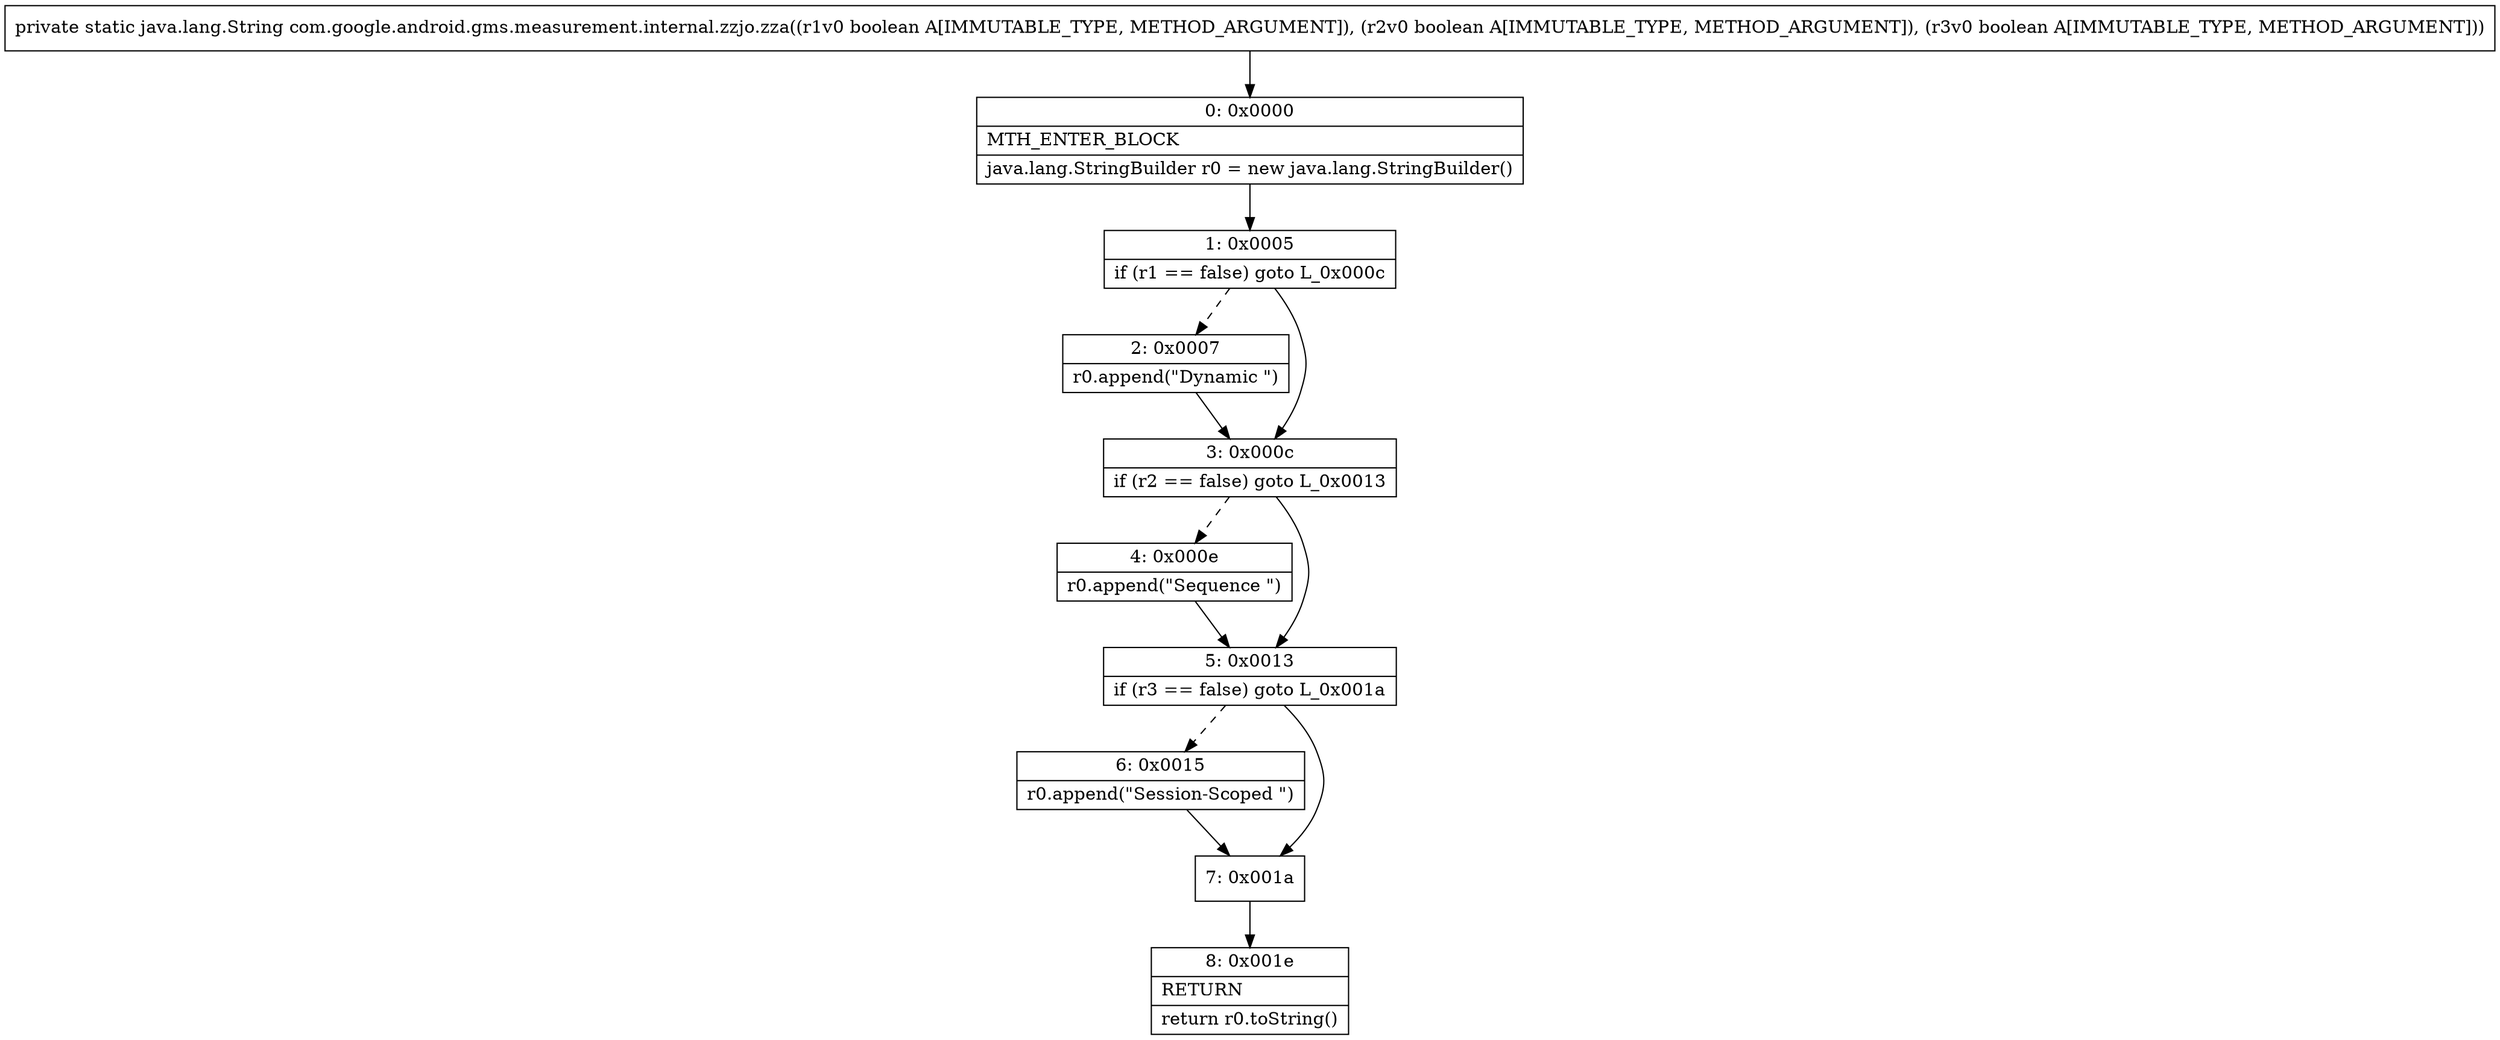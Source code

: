 digraph "CFG forcom.google.android.gms.measurement.internal.zzjo.zza(ZZZ)Ljava\/lang\/String;" {
Node_0 [shape=record,label="{0\:\ 0x0000|MTH_ENTER_BLOCK\l|java.lang.StringBuilder r0 = new java.lang.StringBuilder()\l}"];
Node_1 [shape=record,label="{1\:\ 0x0005|if (r1 == false) goto L_0x000c\l}"];
Node_2 [shape=record,label="{2\:\ 0x0007|r0.append(\"Dynamic \")\l}"];
Node_3 [shape=record,label="{3\:\ 0x000c|if (r2 == false) goto L_0x0013\l}"];
Node_4 [shape=record,label="{4\:\ 0x000e|r0.append(\"Sequence \")\l}"];
Node_5 [shape=record,label="{5\:\ 0x0013|if (r3 == false) goto L_0x001a\l}"];
Node_6 [shape=record,label="{6\:\ 0x0015|r0.append(\"Session\-Scoped \")\l}"];
Node_7 [shape=record,label="{7\:\ 0x001a}"];
Node_8 [shape=record,label="{8\:\ 0x001e|RETURN\l|return r0.toString()\l}"];
MethodNode[shape=record,label="{private static java.lang.String com.google.android.gms.measurement.internal.zzjo.zza((r1v0 boolean A[IMMUTABLE_TYPE, METHOD_ARGUMENT]), (r2v0 boolean A[IMMUTABLE_TYPE, METHOD_ARGUMENT]), (r3v0 boolean A[IMMUTABLE_TYPE, METHOD_ARGUMENT])) }"];
MethodNode -> Node_0;
Node_0 -> Node_1;
Node_1 -> Node_2[style=dashed];
Node_1 -> Node_3;
Node_2 -> Node_3;
Node_3 -> Node_4[style=dashed];
Node_3 -> Node_5;
Node_4 -> Node_5;
Node_5 -> Node_6[style=dashed];
Node_5 -> Node_7;
Node_6 -> Node_7;
Node_7 -> Node_8;
}

